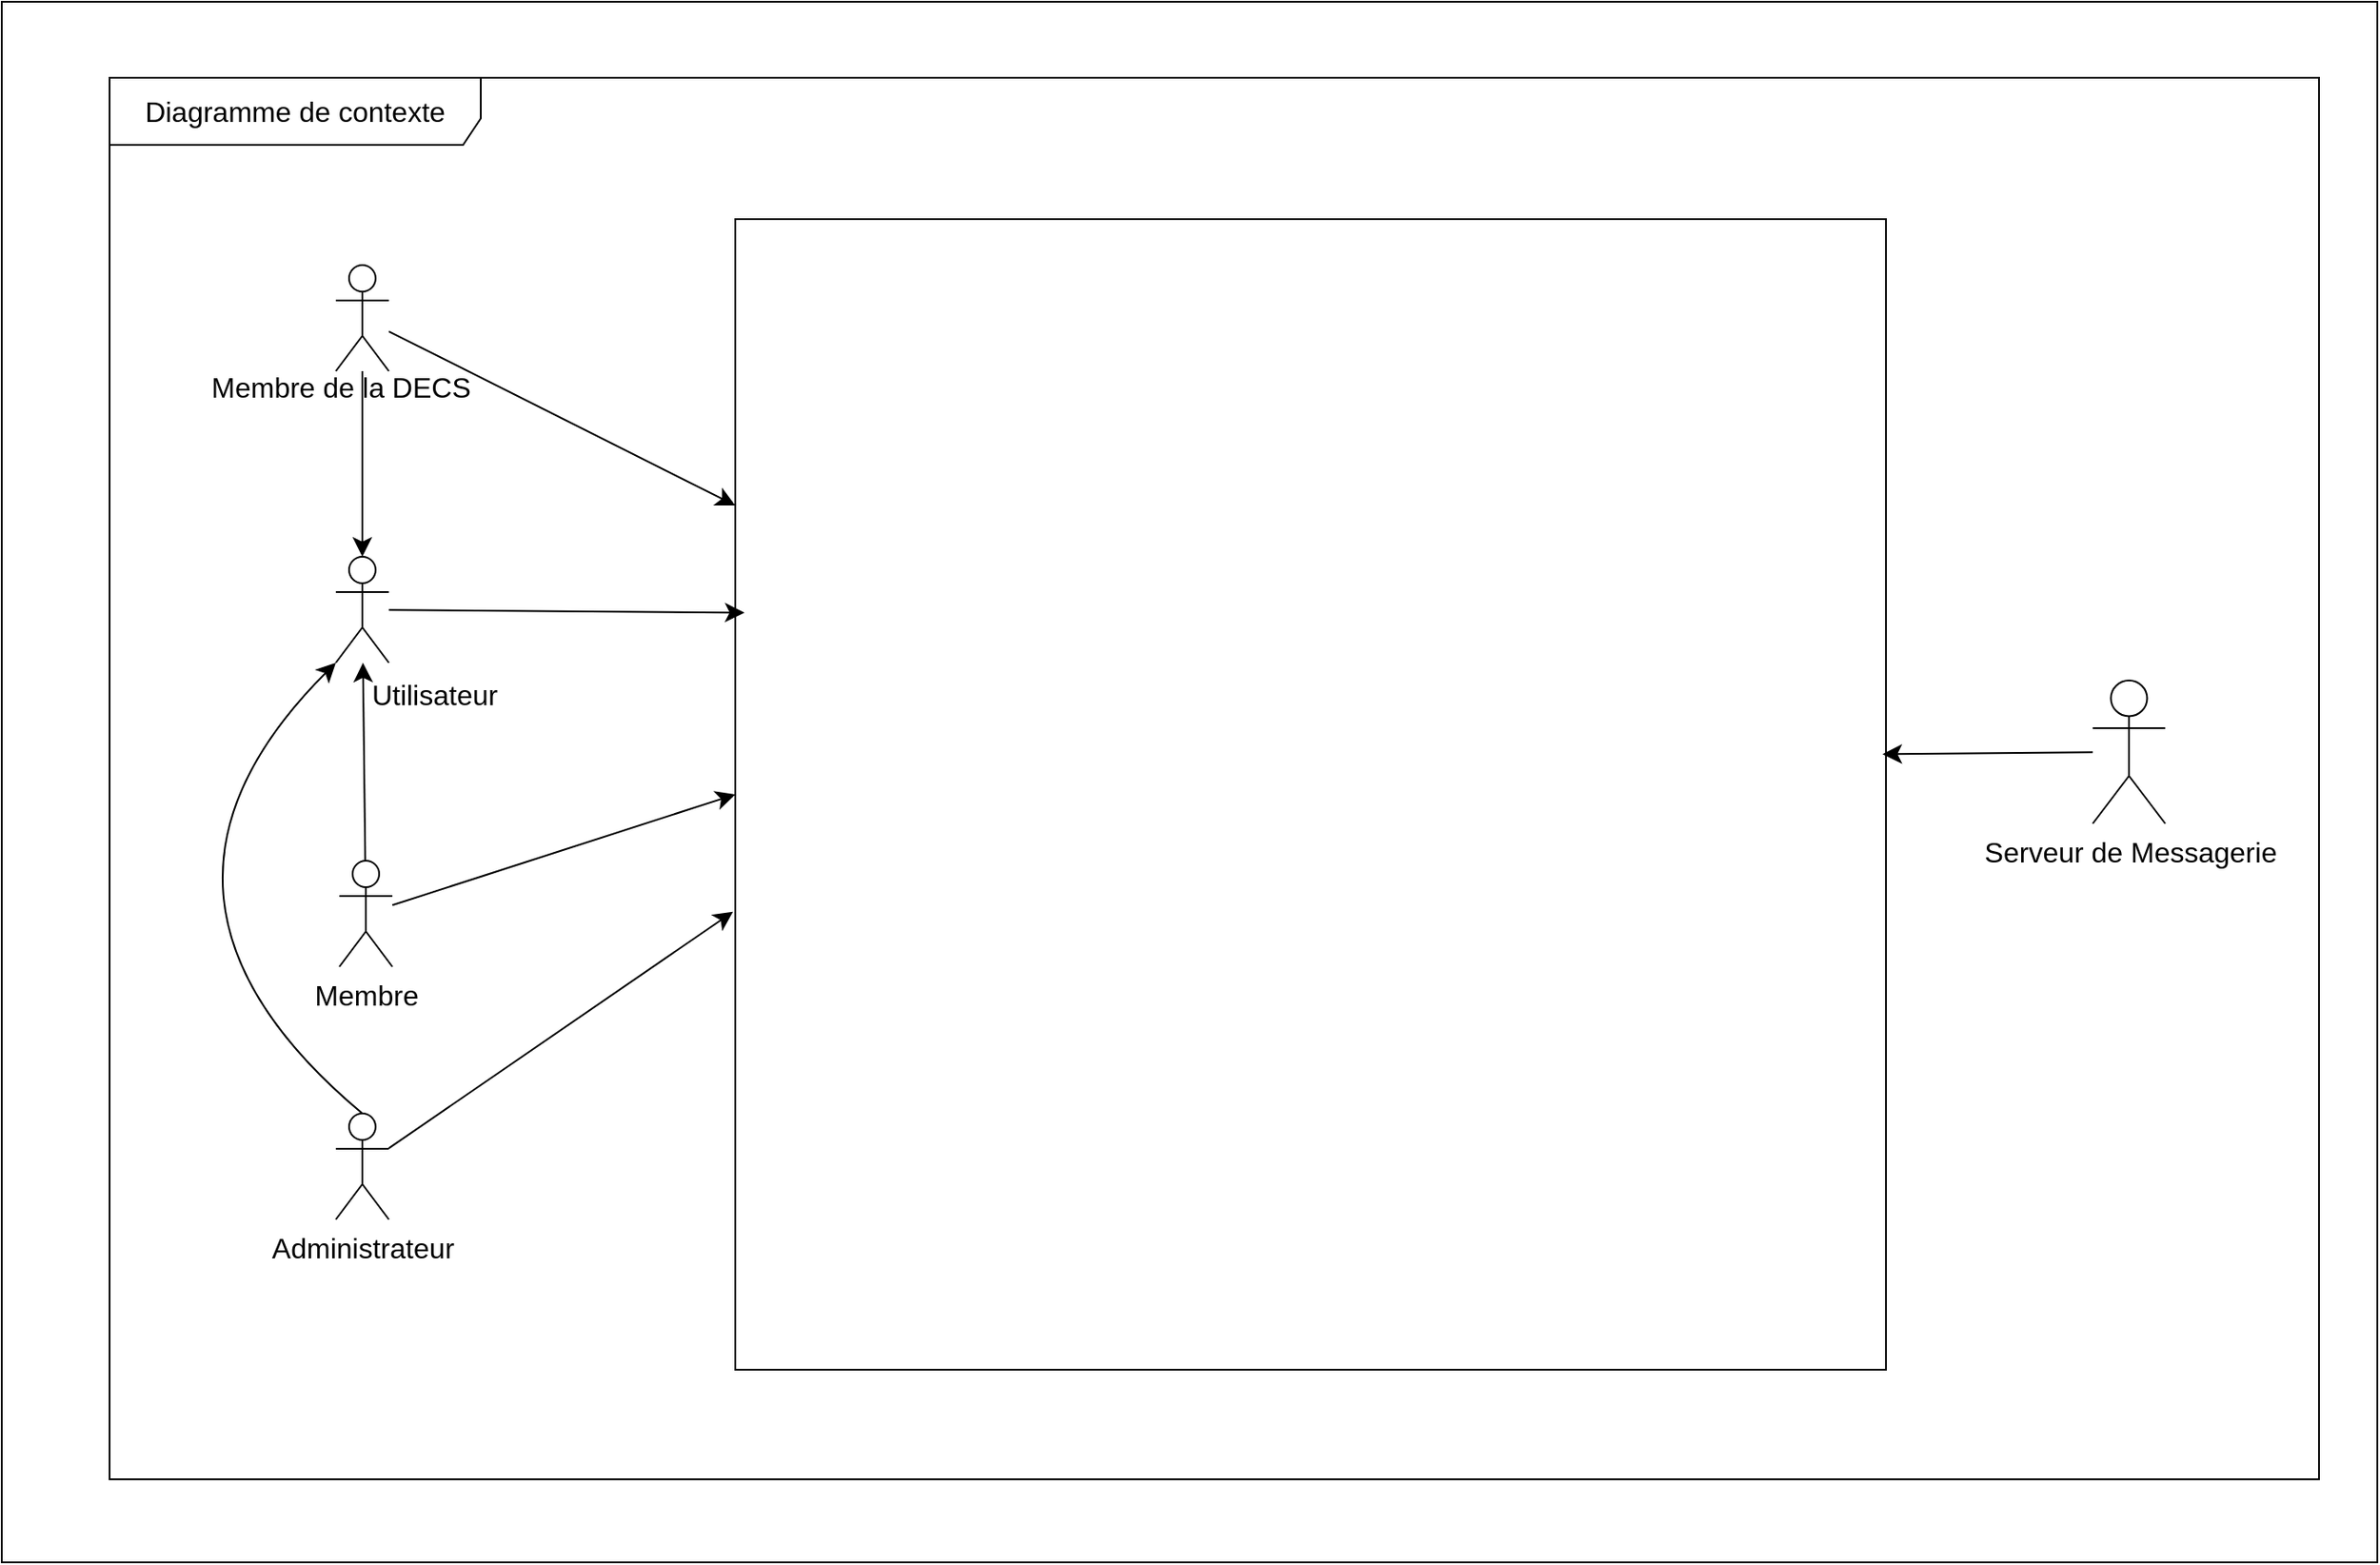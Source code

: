 <mxfile version="24.8.3">
  <diagram name="Page-1" id="vz_-r42pBUv3-nEK2oyf">
    <mxGraphModel dx="1280" dy="868" grid="0" gridSize="10" guides="1" tooltips="1" connect="1" arrows="1" fold="1" page="0" pageScale="1" pageWidth="3300" pageHeight="4681" math="0" shadow="0">
      <root>
        <mxCell id="0" />
        <mxCell id="1" parent="0" />
        <mxCell id="q0rHlv47e74NvNF6lc_z-30" value="" style="rounded=0;whiteSpace=wrap;html=1;" parent="1" vertex="1">
          <mxGeometry x="-170" y="-79" width="1344" height="883" as="geometry" />
        </mxCell>
        <mxCell id="q0rHlv47e74NvNF6lc_z-31" value="" style="whiteSpace=wrap;html=1;aspect=fixed;" parent="1" vertex="1">
          <mxGeometry x="245" y="44" width="651" height="651" as="geometry" />
        </mxCell>
        <mxCell id="q0rHlv47e74NvNF6lc_z-32" style="edgeStyle=none;curved=1;rounded=0;orthogonalLoop=1;jettySize=auto;html=1;fontSize=12;startSize=8;endSize=8;" parent="1" source="q0rHlv47e74NvNF6lc_z-35" target="q0rHlv47e74NvNF6lc_z-36" edge="1">
          <mxGeometry relative="1" as="geometry" />
        </mxCell>
        <mxCell id="q0rHlv47e74NvNF6lc_z-34" style="edgeStyle=none;curved=1;rounded=0;orthogonalLoop=1;jettySize=auto;html=1;entryX=0;entryY=0.5;entryDx=0;entryDy=0;fontSize=12;startSize=8;endSize=8;" parent="1" source="q0rHlv47e74NvNF6lc_z-35" target="q0rHlv47e74NvNF6lc_z-31" edge="1">
          <mxGeometry relative="1" as="geometry" />
        </mxCell>
        <mxCell id="q0rHlv47e74NvNF6lc_z-35" value="&lt;font style=&quot;font-size: 16px;&quot;&gt;Membre&lt;/font&gt;" style="shape=umlActor;verticalLabelPosition=bottom;verticalAlign=top;html=1;outlineConnect=0;" parent="1" vertex="1">
          <mxGeometry x="21" y="407" width="30" height="60" as="geometry" />
        </mxCell>
        <mxCell id="q0rHlv47e74NvNF6lc_z-36" value="" style="shape=umlActor;verticalLabelPosition=bottom;verticalAlign=top;html=1;outlineConnect=0;" parent="1" vertex="1">
          <mxGeometry x="19" y="235" width="30" height="60" as="geometry" />
        </mxCell>
        <mxCell id="q0rHlv47e74NvNF6lc_z-37" style="edgeStyle=none;curved=1;rounded=0;orthogonalLoop=1;jettySize=auto;html=1;fontSize=12;startSize=8;endSize=8;exitX=0.5;exitY=0;exitDx=0;exitDy=0;exitPerimeter=0;entryX=0;entryY=1;entryDx=0;entryDy=0;entryPerimeter=0;" parent="1" source="q0rHlv47e74NvNF6lc_z-38" target="q0rHlv47e74NvNF6lc_z-36" edge="1">
          <mxGeometry relative="1" as="geometry">
            <mxPoint x="37" y="297" as="targetPoint" />
            <mxPoint x="-33" y="550" as="sourcePoint" />
            <Array as="points">
              <mxPoint x="-113" y="427" />
            </Array>
          </mxGeometry>
        </mxCell>
        <mxCell id="q0rHlv47e74NvNF6lc_z-38" value="&lt;font style=&quot;font-size: 16px;&quot;&gt;Administrateur&lt;/font&gt;" style="shape=umlActor;verticalLabelPosition=bottom;verticalAlign=top;html=1;outlineConnect=0;" parent="1" vertex="1">
          <mxGeometry x="19" y="550" width="30" height="60" as="geometry" />
        </mxCell>
        <mxCell id="q0rHlv47e74NvNF6lc_z-39" style="edgeStyle=none;curved=1;rounded=0;orthogonalLoop=1;jettySize=auto;html=1;fontSize=12;startSize=8;endSize=8;" parent="1" source="q0rHlv47e74NvNF6lc_z-40" target="q0rHlv47e74NvNF6lc_z-31" edge="1">
          <mxGeometry relative="1" as="geometry" />
        </mxCell>
        <mxCell id="q0rHlv47e74NvNF6lc_z-40" value="" style="shape=umlActor;verticalLabelPosition=bottom;verticalAlign=top;html=1;outlineConnect=0;" parent="1" vertex="1">
          <mxGeometry x="19" y="70" width="30" height="60" as="geometry" />
        </mxCell>
        <mxCell id="q0rHlv47e74NvNF6lc_z-41" style="edgeStyle=none;curved=1;rounded=0;orthogonalLoop=1;jettySize=auto;html=1;entryX=0.5;entryY=0;entryDx=0;entryDy=0;entryPerimeter=0;fontSize=12;startSize=8;endSize=8;" parent="1" source="q0rHlv47e74NvNF6lc_z-40" target="q0rHlv47e74NvNF6lc_z-36" edge="1">
          <mxGeometry relative="1" as="geometry" />
        </mxCell>
        <mxCell id="q0rHlv47e74NvNF6lc_z-42" value="Utilisateur" style="text;html=1;align=center;verticalAlign=middle;whiteSpace=wrap;rounded=0;fontSize=16;" parent="1" vertex="1">
          <mxGeometry x="45" y="298" width="60" height="30" as="geometry" />
        </mxCell>
        <mxCell id="q0rHlv47e74NvNF6lc_z-43" style="edgeStyle=none;curved=1;rounded=0;orthogonalLoop=1;jettySize=auto;html=1;entryX=0.008;entryY=0.342;entryDx=0;entryDy=0;entryPerimeter=0;fontSize=12;startSize=8;endSize=8;" parent="1" source="q0rHlv47e74NvNF6lc_z-36" target="q0rHlv47e74NvNF6lc_z-31" edge="1">
          <mxGeometry relative="1" as="geometry" />
        </mxCell>
        <mxCell id="q0rHlv47e74NvNF6lc_z-44" style="edgeStyle=none;curved=1;rounded=0;orthogonalLoop=1;jettySize=auto;html=1;entryX=-0.002;entryY=0.602;entryDx=0;entryDy=0;entryPerimeter=0;fontSize=12;startSize=8;endSize=8;" parent="1" source="q0rHlv47e74NvNF6lc_z-38" target="q0rHlv47e74NvNF6lc_z-31" edge="1">
          <mxGeometry relative="1" as="geometry" />
        </mxCell>
        <mxCell id="q0rHlv47e74NvNF6lc_z-45" value="&lt;font style=&quot;font-size: 16px;&quot;&gt;Serveur de Messagerie&lt;/font&gt;" style="shape=umlActor;verticalLabelPosition=bottom;verticalAlign=top;html=1;" parent="1" vertex="1">
          <mxGeometry x="1013" y="305" width="41" height="81" as="geometry" />
        </mxCell>
        <mxCell id="q0rHlv47e74NvNF6lc_z-46" style="edgeStyle=none;curved=1;rounded=0;orthogonalLoop=1;jettySize=auto;html=1;entryX=0.997;entryY=0.465;entryDx=0;entryDy=0;entryPerimeter=0;fontSize=12;startSize=8;endSize=8;" parent="1" source="q0rHlv47e74NvNF6lc_z-45" target="q0rHlv47e74NvNF6lc_z-31" edge="1">
          <mxGeometry relative="1" as="geometry" />
        </mxCell>
        <mxCell id="q0rHlv47e74NvNF6lc_z-47" value="&lt;font style=&quot;font-size: 16px;&quot;&gt;Diagramme de contexte&lt;/font&gt;" style="shape=umlFrame;whiteSpace=wrap;html=1;pointerEvents=0;recursiveResize=0;container=1;collapsible=0;width=210;height=38;" parent="1" vertex="1">
          <mxGeometry x="-109" y="-36" width="1250" height="793" as="geometry" />
        </mxCell>
        <mxCell id="q0rHlv47e74NvNF6lc_z-48" value="Membre de la DECS" style="text;html=1;align=center;verticalAlign=middle;whiteSpace=wrap;rounded=0;fontSize=16;" parent="q0rHlv47e74NvNF6lc_z-47" vertex="1">
          <mxGeometry x="51" y="160" width="160" height="30" as="geometry" />
        </mxCell>
      </root>
    </mxGraphModel>
  </diagram>
</mxfile>
